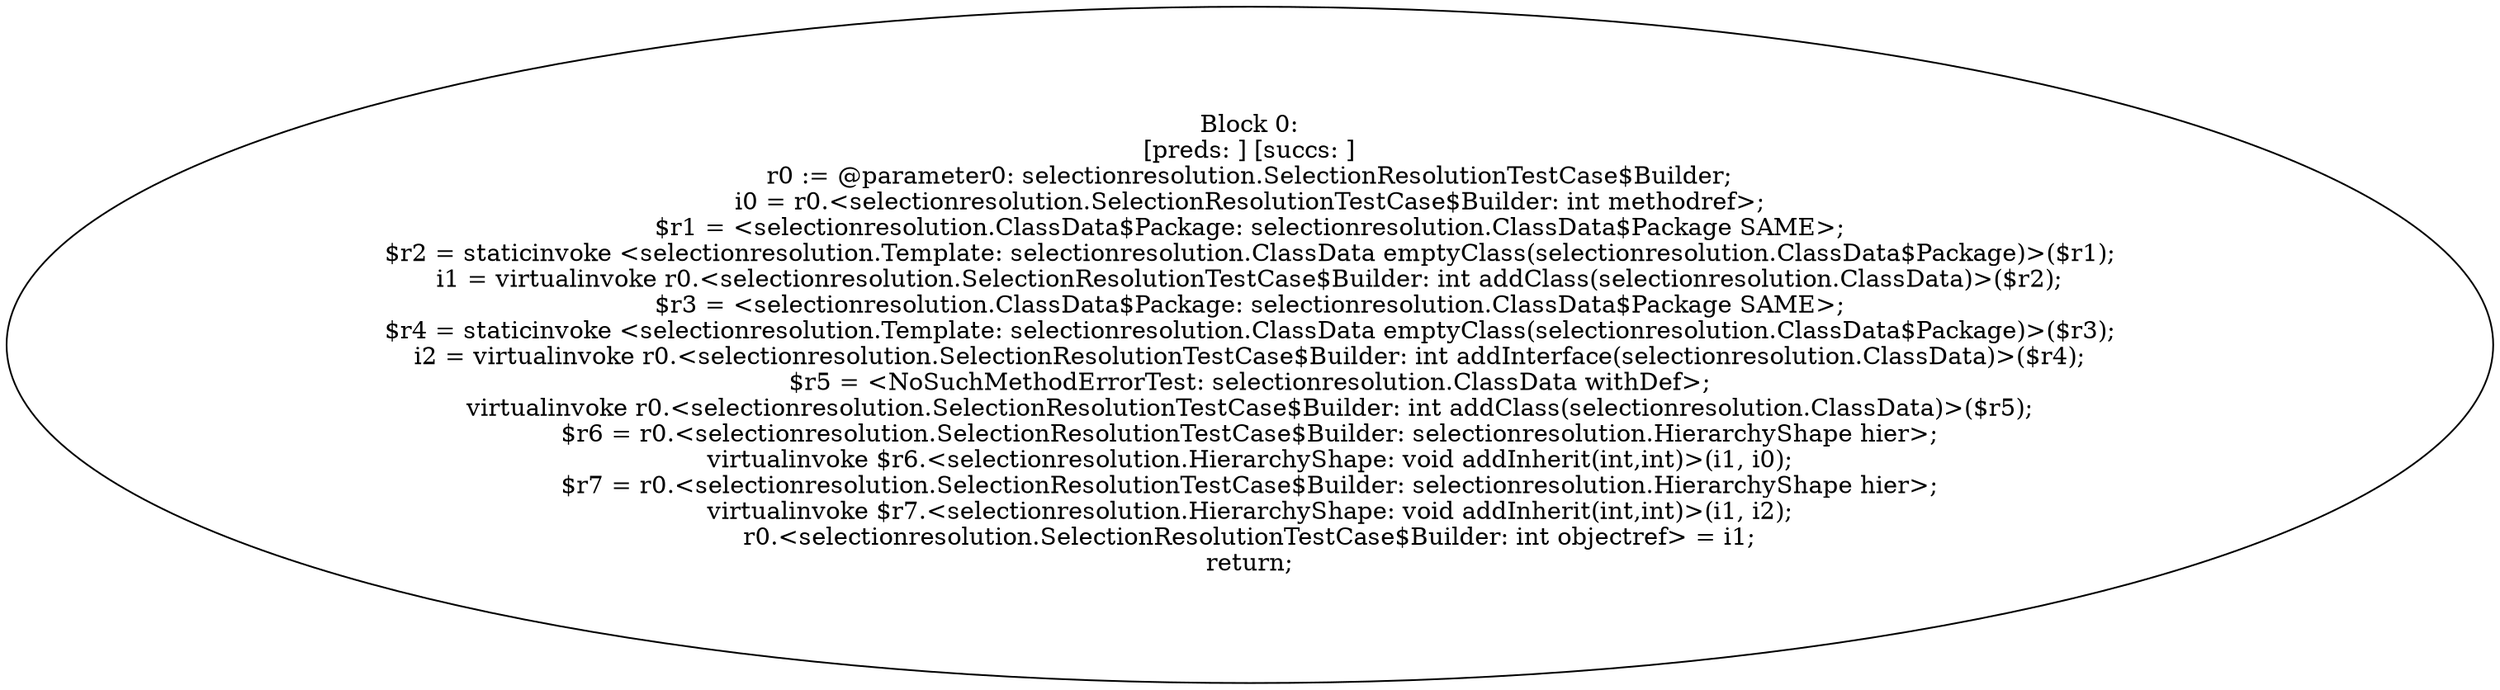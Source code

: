 digraph "unitGraph" {
    "Block 0:
[preds: ] [succs: ]
r0 := @parameter0: selectionresolution.SelectionResolutionTestCase$Builder;
i0 = r0.<selectionresolution.SelectionResolutionTestCase$Builder: int methodref>;
$r1 = <selectionresolution.ClassData$Package: selectionresolution.ClassData$Package SAME>;
$r2 = staticinvoke <selectionresolution.Template: selectionresolution.ClassData emptyClass(selectionresolution.ClassData$Package)>($r1);
i1 = virtualinvoke r0.<selectionresolution.SelectionResolutionTestCase$Builder: int addClass(selectionresolution.ClassData)>($r2);
$r3 = <selectionresolution.ClassData$Package: selectionresolution.ClassData$Package SAME>;
$r4 = staticinvoke <selectionresolution.Template: selectionresolution.ClassData emptyClass(selectionresolution.ClassData$Package)>($r3);
i2 = virtualinvoke r0.<selectionresolution.SelectionResolutionTestCase$Builder: int addInterface(selectionresolution.ClassData)>($r4);
$r5 = <NoSuchMethodErrorTest: selectionresolution.ClassData withDef>;
virtualinvoke r0.<selectionresolution.SelectionResolutionTestCase$Builder: int addClass(selectionresolution.ClassData)>($r5);
$r6 = r0.<selectionresolution.SelectionResolutionTestCase$Builder: selectionresolution.HierarchyShape hier>;
virtualinvoke $r6.<selectionresolution.HierarchyShape: void addInherit(int,int)>(i1, i0);
$r7 = r0.<selectionresolution.SelectionResolutionTestCase$Builder: selectionresolution.HierarchyShape hier>;
virtualinvoke $r7.<selectionresolution.HierarchyShape: void addInherit(int,int)>(i1, i2);
r0.<selectionresolution.SelectionResolutionTestCase$Builder: int objectref> = i1;
return;
"
}
